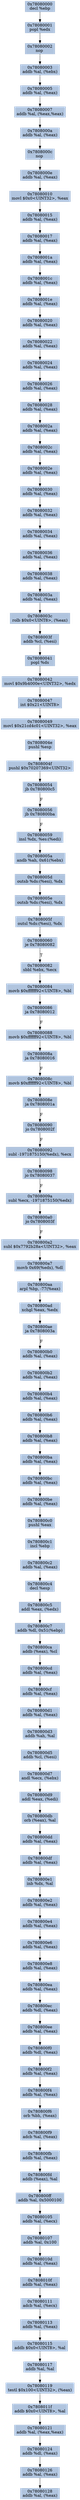 digraph G {
node[shape=rectangle,style=filled,fillcolor=lightsteelblue,color=lightsteelblue]
bgcolor="transparent"
a0x78080000decl_ebp[label="0x78080000\ndecl %ebp"];
a0x78080001popl_edx[label="0x78080001\npopl %edx"];
a0x78080002nop_[label="0x78080002\nnop "];
a0x78080003addb_al_ebx_[label="0x78080003\naddb %al, (%ebx)"];
a0x78080005addb_al_eax_[label="0x78080005\naddb %al, (%eax)"];
a0x78080007addb_al_eaxeax_[label="0x78080007\naddb %al, (%eax,%eax)"];
a0x7808000aaddb_al_eax_[label="0x7808000a\naddb %al, (%eax)"];
a0x7808000cnop_[label="0x7808000c\nnop "];
a0x7808000eaddb_al_eax_[label="0x7808000e\naddb %al, (%eax)"];
a0x78080010movl_0x0UINT32_eax[label="0x78080010\nmovl $0x0<UINT32>, %eax"];
a0x78080015addb_al_eax_[label="0x78080015\naddb %al, (%eax)"];
a0x78080017addb_al_eax_[label="0x78080017\naddb %al, (%eax)"];
a0x7808001aaddb_al_eax_[label="0x7808001a\naddb %al, (%eax)"];
a0x7808001caddb_al_eax_[label="0x7808001c\naddb %al, (%eax)"];
a0x7808001eaddb_al_eax_[label="0x7808001e\naddb %al, (%eax)"];
a0x78080020addb_al_eax_[label="0x78080020\naddb %al, (%eax)"];
a0x78080022addb_al_eax_[label="0x78080022\naddb %al, (%eax)"];
a0x78080024addb_al_eax_[label="0x78080024\naddb %al, (%eax)"];
a0x78080026addb_al_eax_[label="0x78080026\naddb %al, (%eax)"];
a0x78080028addb_al_eax_[label="0x78080028\naddb %al, (%eax)"];
a0x7808002aaddb_al_eax_[label="0x7808002a\naddb %al, (%eax)"];
a0x7808002caddb_al_eax_[label="0x7808002c\naddb %al, (%eax)"];
a0x7808002eaddb_al_eax_[label="0x7808002e\naddb %al, (%eax)"];
a0x78080030addb_al_eax_[label="0x78080030\naddb %al, (%eax)"];
a0x78080032addb_al_eax_[label="0x78080032\naddb %al, (%eax)"];
a0x78080034addb_al_eax_[label="0x78080034\naddb %al, (%eax)"];
a0x78080036addb_al_eax_[label="0x78080036\naddb %al, (%eax)"];
a0x78080038addb_al_eax_[label="0x78080038\naddb %al, (%eax)"];
a0x7808003aaddb_al_eax_[label="0x7808003a\naddb %al, (%eax)"];
a0x7808003crolb_0x0UINT8_eax_[label="0x7808003c\nrolb $0x0<UINT8>, (%eax)"];
a0x7808003faddb_cl_esi_[label="0x7808003f\naddb %cl, (%esi)"];
a0x78080041popl_ds[label="0x78080041\npopl %ds"];
a0x78080042movl_0x9b4000eUINT32_edx[label="0x78080042\nmovl $0x9b4000e<UINT32>, %edx"];
a0x78080047int_0x21UINT8[label="0x78080047\nint $0x21<UINT8>"];
a0x78080049movl_0x21cd4c01UINT32_eax[label="0x78080049\nmovl $0x21cd4c01<UINT32>, %eax"];
a0x7808004epushl_esp[label="0x7808004e\npushl %esp"];
a0x7808004fpushl_0x70207369UINT32[label="0x7808004f\npushl $0x70207369<UINT32>"];
a0x78080054jb_0x780800c5[label="0x78080054\njb 0x780800c5"];
a0x78080056jb_0x780800ba[label="0x78080056\njb 0x780800ba"];
a0x78080059insl_dx_es_edi_[label="0x78080059\ninsl %dx, %es:(%edi)"];
a0x7808005aandb_ah_0x61ebx_[label="0x7808005a\nandb %ah, 0x61(%ebx)"];
a0x7808005doutsb_ds_esi__dx[label="0x7808005d\noutsb %ds:(%esi), %dx"];
a0x7808005eoutsb_ds_esi__dx[label="0x7808005e\noutsb %ds:(%esi), %dx"];
a0x7808005foutsl_ds_esi__dx[label="0x7808005f\noutsl %ds:(%esi), %dx"];
a0x78080060je_0x78080082[label="0x78080060\nje 0x78080082"];
a0x78080082sbbl_ebx_ecx[label="0x78080082\nsbbl %ebx, %ecx"];
a0x78080084movb_0xffffff92UINT8_bl[label="0x78080084\nmovb $0xffffff92<UINT8>, %bl"];
a0x78080086ja_0x78080012[label="0x78080086\nja 0x78080012"];
a0x78080088movb_0xffffff92UINT8_bl[label="0x78080088\nmovb $0xffffff92<UINT8>, %bl"];
a0x7808008aja_0x78080016[label="0x7808008a\nja 0x78080016"];
a0x7808008cmovb_0xffffff92UINT8_bl[label="0x7808008c\nmovb $0xffffff92<UINT8>, %bl"];
a0x7808008eja_0x7808001a[label="0x7808008e\nja 0x7808001a"];
a0x78080090jo_0x7808002f[label="0x78080090\njo 0x7808002f"];
a0x78080092subl__1971875150edx__ecx[label="0x78080092\nsubl -1971875150(%edx), %ecx"];
a0x78080098jo_0x78080037[label="0x78080098\njo 0x78080037"];
a0x7808009asubl_ecx__1971875150edx_[label="0x7808009a\nsubl %ecx, -1971875150(%edx)"];
a0x780800a0jo_0x7808003f[label="0x780800a0\njo 0x7808003f"];
a0x780800a2subl_0x7792b28aUINT32_eax[label="0x780800a2\nsubl $0x7792b28a<UINT32>, %eax"];
a0x780800a7movb_0x69edx__dl[label="0x780800a7\nmovb 0x69(%edx), %dl"];
a0x780800aaarpl_bp__77eax_[label="0x780800aa\narpl %bp, -77(%eax)"];
a0x780800adxchgl_eax_edx[label="0x780800ad\nxchgl %eax, %edx"];
a0x780800aeja_0x7808003a[label="0x780800ae\nja 0x7808003a"];
a0x780800b0addb_al_eax_[label="0x780800b0\naddb %al, (%eax)"];
a0x780800b2addb_al_eax_[label="0x780800b2\naddb %al, (%eax)"];
a0x780800b4addb_al_eax_[label="0x780800b4\naddb %al, (%eax)"];
a0x780800b6addb_al_eax_[label="0x780800b6\naddb %al, (%eax)"];
a0x780800b8addb_al_eax_[label="0x780800b8\naddb %al, (%eax)"];
a0x780800baaddb_al_eax_[label="0x780800ba\naddb %al, (%eax)"];
a0x780800bcaddb_al_eax_[label="0x780800bc\naddb %al, (%eax)"];
a0x780800beaddb_al_eax_[label="0x780800be\naddb %al, (%eax)"];
a0x780800c0pushl_eax[label="0x780800c0\npushl %eax"];
a0x780800c1incl_ebp[label="0x780800c1\nincl %ebp"];
a0x780800c2addb_al_eax_[label="0x780800c2\naddb %al, (%eax)"];
a0x780800c4decl_esp[label="0x780800c4\ndecl %esp"];
a0x780800c5addl_eax_edx_[label="0x780800c5\naddl %eax, (%edx)"];
a0x780800c7addb_dl_0x51ebp_[label="0x780800c7\naddb %dl, 0x51(%ebp)"];
a0x780800caaddb_eax__cl[label="0x780800ca\naddb (%eax), %cl"];
a0x780800cdaddb_al_eax_[label="0x780800cd\naddb %al, (%eax)"];
a0x780800cfaddb_al_eax_[label="0x780800cf\naddb %al, (%eax)"];
a0x780800d1addb_al_eax_[label="0x780800d1\naddb %al, (%eax)"];
a0x780800d3addb_ah_al[label="0x780800d3\naddb %ah, %al"];
a0x780800d5addb_cl_esi_[label="0x780800d5\naddb %cl, (%esi)"];
a0x780800d7andl_ecx_ebx_[label="0x780800d7\nandl %ecx, (%ebx)"];
a0x780800d9addl_eax_edi_[label="0x780800d9\naddl %eax, (%edi)"];
a0x780800dborb_eax__al[label="0x780800db\norb (%eax), %al"];
a0x780800ddaddb_al_eax_[label="0x780800dd\naddb %al, (%eax)"];
a0x780800dfaddb_al_eax_[label="0x780800df\naddb %al, (%eax)"];
a0x780800e1inb_dx_al[label="0x780800e1\ninb %dx, %al"];
a0x780800e2addb_al_eax_[label="0x780800e2\naddb %al, (%eax)"];
a0x780800e4addb_al_eax_[label="0x780800e4\naddb %al, (%eax)"];
a0x780800e6addb_al_eax_[label="0x780800e6\naddb %al, (%eax)"];
a0x780800e8addb_al_eax_[label="0x780800e8\naddb %al, (%eax)"];
a0x780800eaaddb_al_eax_[label="0x780800ea\naddb %al, (%eax)"];
a0x780800ecaddb_dl_eax_[label="0x780800ec\naddb %dl, (%eax)"];
a0x780800eeaddb_al_eax_[label="0x780800ee\naddb %al, (%eax)"];
a0x780800f0addb_dl_eax_[label="0x780800f0\naddb %dl, (%eax)"];
a0x780800f2addb_al_eax_[label="0x780800f2\naddb %al, (%eax)"];
a0x780800f4addb_al_eax_[label="0x780800f4\naddb %al, (%eax)"];
a0x780800f6orb_bh_eax_[label="0x780800f6\norb %bh, (%eax)"];
a0x780800f9adcb_al_eax_[label="0x780800f9\nadcb %al, (%eax)"];
a0x780800fbaddb_al_eax_[label="0x780800fb\naddb %al, (%eax)"];
a0x780800fdaddb_eax__al[label="0x780800fd\naddb (%eax), %al"];
a0x780800ffaddb_al_0x5000100[label="0x780800ff\naddb %al, 0x5000100"];
a0x78080105addb_al_ecx_[label="0x78080105\naddb %al, (%ecx)"];
a0x78080107addb_al_0x100[label="0x78080107\naddb %al, 0x100"];
a0x7808010daddb_al_eax_[label="0x7808010d\naddb %al, (%eax)"];
a0x7808010faddb_al_eax_[label="0x7808010f\naddb %al, (%eax)"];
a0x78080111adcb_al_ecx_[label="0x78080111\nadcb %al, (%ecx)"];
a0x78080113addb_al_eax_[label="0x78080113\naddb %al, (%eax)"];
a0x78080115addb_0x0UINT8_al[label="0x78080115\naddb $0x0<UINT8>, %al"];
a0x78080117addb_al_al[label="0x78080117\naddb %al, %al"];
a0x78080119testl_0x100UINT32_eax_[label="0x78080119\ntestl $0x100<UINT32>, (%eax)"];
a0x7808011faddb_0x0UINT8_al[label="0x7808011f\naddb $0x0<UINT8>, %al"];
a0x78080121addb_al_eaxeax_[label="0x78080121\naddb %al, (%eax,%eax)"];
a0x78080124addb_dl_eax_[label="0x78080124\naddb %dl, (%eax)"];
a0x78080126addb_al_eax_[label="0x78080126\naddb %al, (%eax)"];
a0x78080128addb_al_eax_[label="0x78080128\naddb %al, (%eax)"];
a0x78080000decl_ebp -> a0x78080001popl_edx [color="#000000"];
a0x78080001popl_edx -> a0x78080002nop_ [color="#000000"];
a0x78080002nop_ -> a0x78080003addb_al_ebx_ [color="#000000"];
a0x78080003addb_al_ebx_ -> a0x78080005addb_al_eax_ [color="#000000"];
a0x78080005addb_al_eax_ -> a0x78080007addb_al_eaxeax_ [color="#000000"];
a0x78080007addb_al_eaxeax_ -> a0x7808000aaddb_al_eax_ [color="#000000"];
a0x7808000aaddb_al_eax_ -> a0x7808000cnop_ [color="#000000"];
a0x7808000cnop_ -> a0x7808000eaddb_al_eax_ [color="#000000"];
a0x7808000eaddb_al_eax_ -> a0x78080010movl_0x0UINT32_eax [color="#000000"];
a0x78080010movl_0x0UINT32_eax -> a0x78080015addb_al_eax_ [color="#000000"];
a0x78080015addb_al_eax_ -> a0x78080017addb_al_eax_ [color="#000000"];
a0x78080017addb_al_eax_ -> a0x7808001aaddb_al_eax_ [color="#000000"];
a0x7808001aaddb_al_eax_ -> a0x7808001caddb_al_eax_ [color="#000000"];
a0x7808001caddb_al_eax_ -> a0x7808001eaddb_al_eax_ [color="#000000"];
a0x7808001eaddb_al_eax_ -> a0x78080020addb_al_eax_ [color="#000000"];
a0x78080020addb_al_eax_ -> a0x78080022addb_al_eax_ [color="#000000"];
a0x78080022addb_al_eax_ -> a0x78080024addb_al_eax_ [color="#000000"];
a0x78080024addb_al_eax_ -> a0x78080026addb_al_eax_ [color="#000000"];
a0x78080026addb_al_eax_ -> a0x78080028addb_al_eax_ [color="#000000"];
a0x78080028addb_al_eax_ -> a0x7808002aaddb_al_eax_ [color="#000000"];
a0x7808002aaddb_al_eax_ -> a0x7808002caddb_al_eax_ [color="#000000"];
a0x7808002caddb_al_eax_ -> a0x7808002eaddb_al_eax_ [color="#000000"];
a0x7808002eaddb_al_eax_ -> a0x78080030addb_al_eax_ [color="#000000"];
a0x78080030addb_al_eax_ -> a0x78080032addb_al_eax_ [color="#000000"];
a0x78080032addb_al_eax_ -> a0x78080034addb_al_eax_ [color="#000000"];
a0x78080034addb_al_eax_ -> a0x78080036addb_al_eax_ [color="#000000"];
a0x78080036addb_al_eax_ -> a0x78080038addb_al_eax_ [color="#000000"];
a0x78080038addb_al_eax_ -> a0x7808003aaddb_al_eax_ [color="#000000"];
a0x7808003aaddb_al_eax_ -> a0x7808003crolb_0x0UINT8_eax_ [color="#000000"];
a0x7808003crolb_0x0UINT8_eax_ -> a0x7808003faddb_cl_esi_ [color="#000000"];
a0x7808003faddb_cl_esi_ -> a0x78080041popl_ds [color="#000000"];
a0x78080041popl_ds -> a0x78080042movl_0x9b4000eUINT32_edx [color="#000000"];
a0x78080042movl_0x9b4000eUINT32_edx -> a0x78080047int_0x21UINT8 [color="#000000"];
a0x78080047int_0x21UINT8 -> a0x78080049movl_0x21cd4c01UINT32_eax [color="#000000"];
a0x78080049movl_0x21cd4c01UINT32_eax -> a0x7808004epushl_esp [color="#000000"];
a0x7808004epushl_esp -> a0x7808004fpushl_0x70207369UINT32 [color="#000000"];
a0x7808004fpushl_0x70207369UINT32 -> a0x78080054jb_0x780800c5 [color="#000000"];
a0x78080054jb_0x780800c5 -> a0x78080056jb_0x780800ba [color="#000000",label="F"];
a0x78080056jb_0x780800ba -> a0x78080059insl_dx_es_edi_ [color="#000000",label="F"];
a0x78080059insl_dx_es_edi_ -> a0x7808005aandb_ah_0x61ebx_ [color="#000000"];
a0x7808005aandb_ah_0x61ebx_ -> a0x7808005doutsb_ds_esi__dx [color="#000000"];
a0x7808005doutsb_ds_esi__dx -> a0x7808005eoutsb_ds_esi__dx [color="#000000"];
a0x7808005eoutsb_ds_esi__dx -> a0x7808005foutsl_ds_esi__dx [color="#000000"];
a0x7808005foutsl_ds_esi__dx -> a0x78080060je_0x78080082 [color="#000000"];
a0x78080060je_0x78080082 -> a0x78080082sbbl_ebx_ecx [color="#000000",label="T"];
a0x78080082sbbl_ebx_ecx -> a0x78080084movb_0xffffff92UINT8_bl [color="#000000"];
a0x78080084movb_0xffffff92UINT8_bl -> a0x78080086ja_0x78080012 [color="#000000"];
a0x78080086ja_0x78080012 -> a0x78080088movb_0xffffff92UINT8_bl [color="#000000",label="F"];
a0x78080088movb_0xffffff92UINT8_bl -> a0x7808008aja_0x78080016 [color="#000000"];
a0x7808008aja_0x78080016 -> a0x7808008cmovb_0xffffff92UINT8_bl [color="#000000",label="F"];
a0x7808008cmovb_0xffffff92UINT8_bl -> a0x7808008eja_0x7808001a [color="#000000"];
a0x7808008eja_0x7808001a -> a0x78080090jo_0x7808002f [color="#000000",label="F"];
a0x78080090jo_0x7808002f -> a0x78080092subl__1971875150edx__ecx [color="#000000",label="F"];
a0x78080092subl__1971875150edx__ecx -> a0x78080098jo_0x78080037 [color="#000000"];
a0x78080098jo_0x78080037 -> a0x7808009asubl_ecx__1971875150edx_ [color="#000000",label="F"];
a0x7808009asubl_ecx__1971875150edx_ -> a0x780800a0jo_0x7808003f [color="#000000"];
a0x780800a0jo_0x7808003f -> a0x780800a2subl_0x7792b28aUINT32_eax [color="#000000",label="F"];
a0x780800a2subl_0x7792b28aUINT32_eax -> a0x780800a7movb_0x69edx__dl [color="#000000"];
a0x780800a7movb_0x69edx__dl -> a0x780800aaarpl_bp__77eax_ [color="#000000"];
a0x780800aaarpl_bp__77eax_ -> a0x780800adxchgl_eax_edx [color="#000000"];
a0x780800adxchgl_eax_edx -> a0x780800aeja_0x7808003a [color="#000000"];
a0x780800aeja_0x7808003a -> a0x780800b0addb_al_eax_ [color="#000000",label="F"];
a0x780800b0addb_al_eax_ -> a0x780800b2addb_al_eax_ [color="#000000"];
a0x780800b2addb_al_eax_ -> a0x780800b4addb_al_eax_ [color="#000000"];
a0x780800b4addb_al_eax_ -> a0x780800b6addb_al_eax_ [color="#000000"];
a0x780800b6addb_al_eax_ -> a0x780800b8addb_al_eax_ [color="#000000"];
a0x780800b8addb_al_eax_ -> a0x780800baaddb_al_eax_ [color="#000000"];
a0x780800baaddb_al_eax_ -> a0x780800bcaddb_al_eax_ [color="#000000"];
a0x780800bcaddb_al_eax_ -> a0x780800beaddb_al_eax_ [color="#000000"];
a0x780800beaddb_al_eax_ -> a0x780800c0pushl_eax [color="#000000"];
a0x780800c0pushl_eax -> a0x780800c1incl_ebp [color="#000000"];
a0x780800c1incl_ebp -> a0x780800c2addb_al_eax_ [color="#000000"];
a0x780800c2addb_al_eax_ -> a0x780800c4decl_esp [color="#000000"];
a0x780800c4decl_esp -> a0x780800c5addl_eax_edx_ [color="#000000"];
a0x780800c5addl_eax_edx_ -> a0x780800c7addb_dl_0x51ebp_ [color="#000000"];
a0x780800c7addb_dl_0x51ebp_ -> a0x780800caaddb_eax__cl [color="#000000"];
a0x780800caaddb_eax__cl -> a0x780800cdaddb_al_eax_ [color="#000000"];
a0x780800cdaddb_al_eax_ -> a0x780800cfaddb_al_eax_ [color="#000000"];
a0x780800cfaddb_al_eax_ -> a0x780800d1addb_al_eax_ [color="#000000"];
a0x780800d1addb_al_eax_ -> a0x780800d3addb_ah_al [color="#000000"];
a0x780800d3addb_ah_al -> a0x780800d5addb_cl_esi_ [color="#000000"];
a0x780800d5addb_cl_esi_ -> a0x780800d7andl_ecx_ebx_ [color="#000000"];
a0x780800d7andl_ecx_ebx_ -> a0x780800d9addl_eax_edi_ [color="#000000"];
a0x780800d9addl_eax_edi_ -> a0x780800dborb_eax__al [color="#000000"];
a0x780800dborb_eax__al -> a0x780800ddaddb_al_eax_ [color="#000000"];
a0x780800ddaddb_al_eax_ -> a0x780800dfaddb_al_eax_ [color="#000000"];
a0x780800dfaddb_al_eax_ -> a0x780800e1inb_dx_al [color="#000000"];
a0x780800e1inb_dx_al -> a0x780800e2addb_al_eax_ [color="#000000"];
a0x780800e2addb_al_eax_ -> a0x780800e4addb_al_eax_ [color="#000000"];
a0x780800e4addb_al_eax_ -> a0x780800e6addb_al_eax_ [color="#000000"];
a0x780800e6addb_al_eax_ -> a0x780800e8addb_al_eax_ [color="#000000"];
a0x780800e8addb_al_eax_ -> a0x780800eaaddb_al_eax_ [color="#000000"];
a0x780800eaaddb_al_eax_ -> a0x780800ecaddb_dl_eax_ [color="#000000"];
a0x780800ecaddb_dl_eax_ -> a0x780800eeaddb_al_eax_ [color="#000000"];
a0x780800eeaddb_al_eax_ -> a0x780800f0addb_dl_eax_ [color="#000000"];
a0x780800f0addb_dl_eax_ -> a0x780800f2addb_al_eax_ [color="#000000"];
a0x780800f2addb_al_eax_ -> a0x780800f4addb_al_eax_ [color="#000000"];
a0x780800f4addb_al_eax_ -> a0x780800f6orb_bh_eax_ [color="#000000"];
a0x780800f6orb_bh_eax_ -> a0x780800f9adcb_al_eax_ [color="#000000"];
a0x780800f9adcb_al_eax_ -> a0x780800fbaddb_al_eax_ [color="#000000"];
a0x780800fbaddb_al_eax_ -> a0x780800fdaddb_eax__al [color="#000000"];
a0x780800fdaddb_eax__al -> a0x780800ffaddb_al_0x5000100 [color="#000000"];
a0x780800ffaddb_al_0x5000100 -> a0x78080105addb_al_ecx_ [color="#000000"];
a0x78080105addb_al_ecx_ -> a0x78080107addb_al_0x100 [color="#000000"];
a0x78080107addb_al_0x100 -> a0x7808010daddb_al_eax_ [color="#000000"];
a0x7808010daddb_al_eax_ -> a0x7808010faddb_al_eax_ [color="#000000"];
a0x7808010faddb_al_eax_ -> a0x78080111adcb_al_ecx_ [color="#000000"];
a0x78080111adcb_al_ecx_ -> a0x78080113addb_al_eax_ [color="#000000"];
a0x78080113addb_al_eax_ -> a0x78080115addb_0x0UINT8_al [color="#000000"];
a0x78080115addb_0x0UINT8_al -> a0x78080117addb_al_al [color="#000000"];
a0x78080117addb_al_al -> a0x78080119testl_0x100UINT32_eax_ [color="#000000"];
a0x78080119testl_0x100UINT32_eax_ -> a0x7808011faddb_0x0UINT8_al [color="#000000"];
a0x7808011faddb_0x0UINT8_al -> a0x78080121addb_al_eaxeax_ [color="#000000"];
a0x78080121addb_al_eaxeax_ -> a0x78080124addb_dl_eax_ [color="#000000"];
a0x78080124addb_dl_eax_ -> a0x78080126addb_al_eax_ [color="#000000"];
a0x78080126addb_al_eax_ -> a0x78080128addb_al_eax_ [color="#000000"];
}

